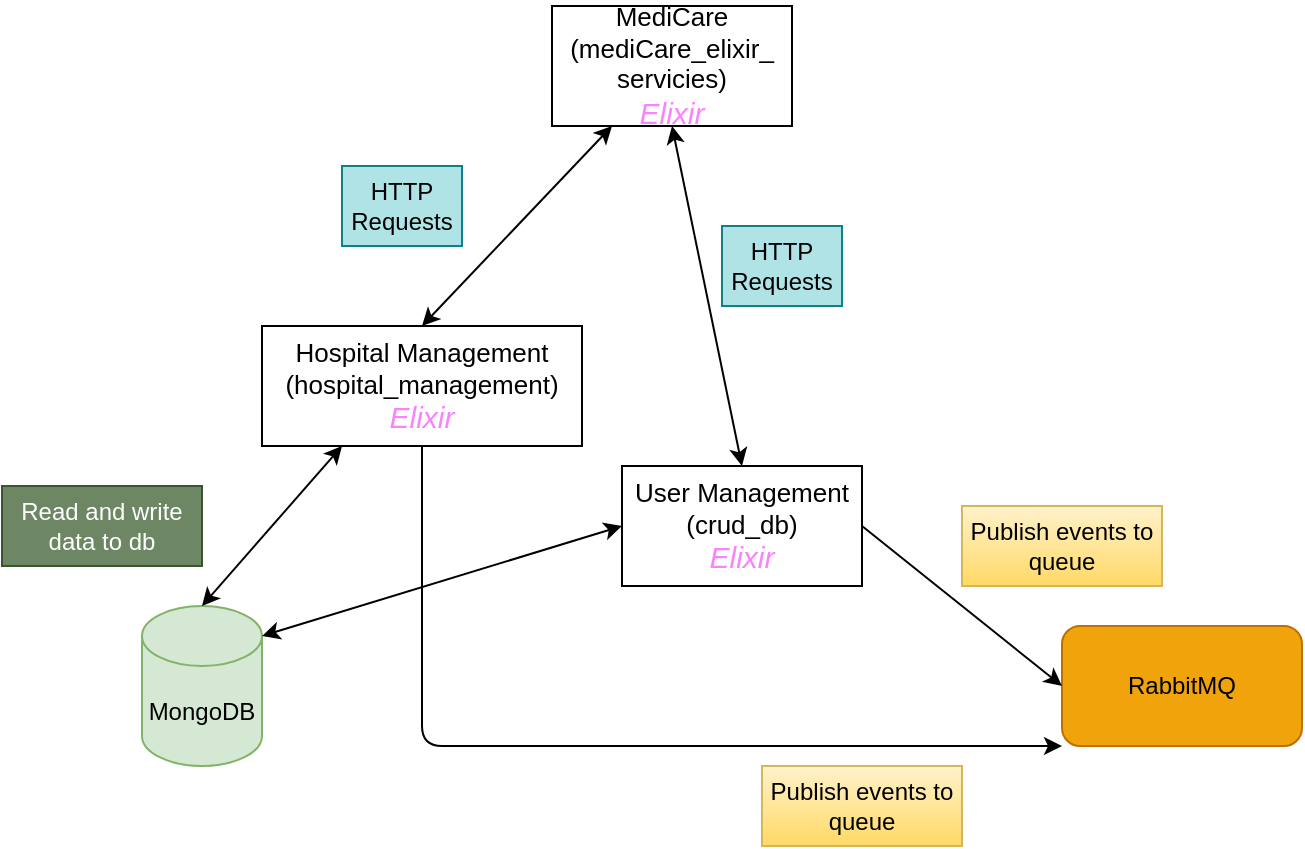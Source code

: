 <mxfile version="14.6.13" type="device"><diagram id="utzadbG06rh9Qxdadfey" name="Page-1"><mxGraphModel dx="1038" dy="580" grid="1" gridSize="10" guides="1" tooltips="1" connect="1" arrows="1" fold="1" page="1" pageScale="1" pageWidth="850" pageHeight="1100" math="0" shadow="0"><root><mxCell id="0"/><mxCell id="1" parent="0"/><mxCell id="DXI8yozLNfC_9NY2kScO-1" value="&lt;font&gt;&lt;span style=&quot;font-size: 13px&quot;&gt;User Management (crud_db)&lt;/span&gt;&lt;br&gt;&lt;font color=&quot;#fb82ff&quot; style=&quot;font-size: 15px&quot;&gt;&lt;i&gt;Elixir&lt;/i&gt;&lt;/font&gt;&lt;/font&gt;" style="rounded=0;whiteSpace=wrap;html=1;" vertex="1" parent="1"><mxGeometry x="400" y="340" width="120" height="60" as="geometry"/></mxCell><mxCell id="DXI8yozLNfC_9NY2kScO-2" value="&lt;font&gt;&lt;span style=&quot;font-size: 13px&quot;&gt;Hospital Management (hospital_management)&lt;/span&gt;&lt;br&gt;&lt;font color=&quot;#fb82ff&quot; style=&quot;font-size: 15px&quot;&gt;&lt;i&gt;Elixir&lt;/i&gt;&lt;/font&gt;&lt;/font&gt;" style="rounded=0;whiteSpace=wrap;html=1;" vertex="1" parent="1"><mxGeometry x="220" y="270" width="160" height="60" as="geometry"/></mxCell><mxCell id="DXI8yozLNfC_9NY2kScO-3" value="MongoDB" style="shape=cylinder3;whiteSpace=wrap;html=1;boundedLbl=1;backgroundOutline=1;size=15;fillColor=#d5e8d4;strokeColor=#82b366;" vertex="1" parent="1"><mxGeometry x="160" y="410" width="60" height="80" as="geometry"/></mxCell><mxCell id="DXI8yozLNfC_9NY2kScO-4" value="" style="endArrow=classic;startArrow=classic;html=1;exitX=0.5;exitY=0;exitDx=0;exitDy=0;exitPerimeter=0;entryX=0.25;entryY=1;entryDx=0;entryDy=0;" edge="1" parent="1" source="DXI8yozLNfC_9NY2kScO-3" target="DXI8yozLNfC_9NY2kScO-2"><mxGeometry width="50" height="50" relative="1" as="geometry"><mxPoint x="400" y="300" as="sourcePoint"/><mxPoint x="450" y="250" as="targetPoint"/></mxGeometry></mxCell><mxCell id="DXI8yozLNfC_9NY2kScO-5" value="" style="endArrow=classic;startArrow=classic;html=1;exitX=1;exitY=0;exitDx=0;exitDy=15;exitPerimeter=0;entryX=0;entryY=0.5;entryDx=0;entryDy=0;" edge="1" parent="1" source="DXI8yozLNfC_9NY2kScO-3" target="DXI8yozLNfC_9NY2kScO-1"><mxGeometry width="50" height="50" relative="1" as="geometry"><mxPoint x="400" y="300" as="sourcePoint"/><mxPoint x="450" y="250" as="targetPoint"/></mxGeometry></mxCell><mxCell id="DXI8yozLNfC_9NY2kScO-9" value="RabbitMQ" style="rounded=1;whiteSpace=wrap;html=1;fillColor=#f0a30a;strokeColor=#BD7000;fontColor=#000000;" vertex="1" parent="1"><mxGeometry x="620" y="420" width="120" height="60" as="geometry"/></mxCell><mxCell id="DXI8yozLNfC_9NY2kScO-10" value="" style="endArrow=classic;html=1;entryX=0;entryY=0.5;entryDx=0;entryDy=0;exitX=1;exitY=0.5;exitDx=0;exitDy=0;" edge="1" parent="1" source="DXI8yozLNfC_9NY2kScO-1" target="DXI8yozLNfC_9NY2kScO-9"><mxGeometry width="50" height="50" relative="1" as="geometry"><mxPoint x="400" y="300" as="sourcePoint"/><mxPoint x="450" y="250" as="targetPoint"/></mxGeometry></mxCell><mxCell id="DXI8yozLNfC_9NY2kScO-11" value="" style="endArrow=classic;html=1;entryX=0;entryY=1;entryDx=0;entryDy=0;exitX=0.5;exitY=1;exitDx=0;exitDy=0;" edge="1" parent="1" source="DXI8yozLNfC_9NY2kScO-2" target="DXI8yozLNfC_9NY2kScO-9"><mxGeometry width="50" height="50" relative="1" as="geometry"><mxPoint x="400" y="300" as="sourcePoint"/><mxPoint x="450" y="250" as="targetPoint"/><Array as="points"><mxPoint x="300" y="480"/></Array></mxGeometry></mxCell><mxCell id="DXI8yozLNfC_9NY2kScO-13" value="&lt;font&gt;&lt;span style=&quot;font-size: 13px&quot;&gt;MediCare (mediCare_elixir_&lt;br&gt;servicies)&lt;/span&gt;&lt;br&gt;&lt;font color=&quot;#fb82ff&quot; style=&quot;font-size: 15px&quot;&gt;&lt;i&gt;Elixir&lt;/i&gt;&lt;/font&gt;&lt;/font&gt;" style="rounded=0;whiteSpace=wrap;html=1;" vertex="1" parent="1"><mxGeometry x="365" y="110" width="120" height="60" as="geometry"/></mxCell><mxCell id="DXI8yozLNfC_9NY2kScO-15" value="" style="endArrow=classic;startArrow=classic;html=1;entryX=0.25;entryY=1;entryDx=0;entryDy=0;exitX=0.5;exitY=0;exitDx=0;exitDy=0;" edge="1" parent="1" source="DXI8yozLNfC_9NY2kScO-2" target="DXI8yozLNfC_9NY2kScO-13"><mxGeometry width="50" height="50" relative="1" as="geometry"><mxPoint x="400" y="290" as="sourcePoint"/><mxPoint x="450" y="240" as="targetPoint"/></mxGeometry></mxCell><mxCell id="DXI8yozLNfC_9NY2kScO-16" value="" style="endArrow=classic;startArrow=classic;html=1;entryX=0.5;entryY=1;entryDx=0;entryDy=0;" edge="1" parent="1" target="DXI8yozLNfC_9NY2kScO-13"><mxGeometry width="50" height="50" relative="1" as="geometry"><mxPoint x="460" y="340" as="sourcePoint"/><mxPoint x="420" y="170" as="targetPoint"/></mxGeometry></mxCell><mxCell id="DXI8yozLNfC_9NY2kScO-17" value="HTTP Requests" style="text;html=1;strokeColor=#0e8088;fillColor=#b0e3e6;align=center;verticalAlign=middle;whiteSpace=wrap;rounded=0;" vertex="1" parent="1"><mxGeometry x="260" y="190" width="60" height="40" as="geometry"/></mxCell><mxCell id="DXI8yozLNfC_9NY2kScO-18" value="HTTP Requests" style="text;html=1;strokeColor=#0e8088;fillColor=#b0e3e6;align=center;verticalAlign=middle;whiteSpace=wrap;rounded=0;" vertex="1" parent="1"><mxGeometry x="450" y="220" width="60" height="40" as="geometry"/></mxCell><mxCell id="DXI8yozLNfC_9NY2kScO-19" value="Publish events to queue" style="text;html=1;strokeColor=#d6b656;fillColor=#fff2cc;align=center;verticalAlign=middle;whiteSpace=wrap;rounded=0;gradientColor=#ffd966;" vertex="1" parent="1"><mxGeometry x="470" y="490" width="100" height="40" as="geometry"/></mxCell><mxCell id="DXI8yozLNfC_9NY2kScO-20" value="Publish events to queue" style="text;html=1;strokeColor=#d6b656;fillColor=#fff2cc;align=center;verticalAlign=middle;whiteSpace=wrap;rounded=0;gradientColor=#ffd966;" vertex="1" parent="1"><mxGeometry x="570" y="360" width="100" height="40" as="geometry"/></mxCell><mxCell id="DXI8yozLNfC_9NY2kScO-21" value="Read and write data to db" style="text;html=1;strokeColor=#3A5431;fillColor=#6d8764;align=center;verticalAlign=middle;whiteSpace=wrap;rounded=0;fontColor=#ffffff;" vertex="1" parent="1"><mxGeometry x="90" y="350" width="100" height="40" as="geometry"/></mxCell></root></mxGraphModel></diagram></mxfile>